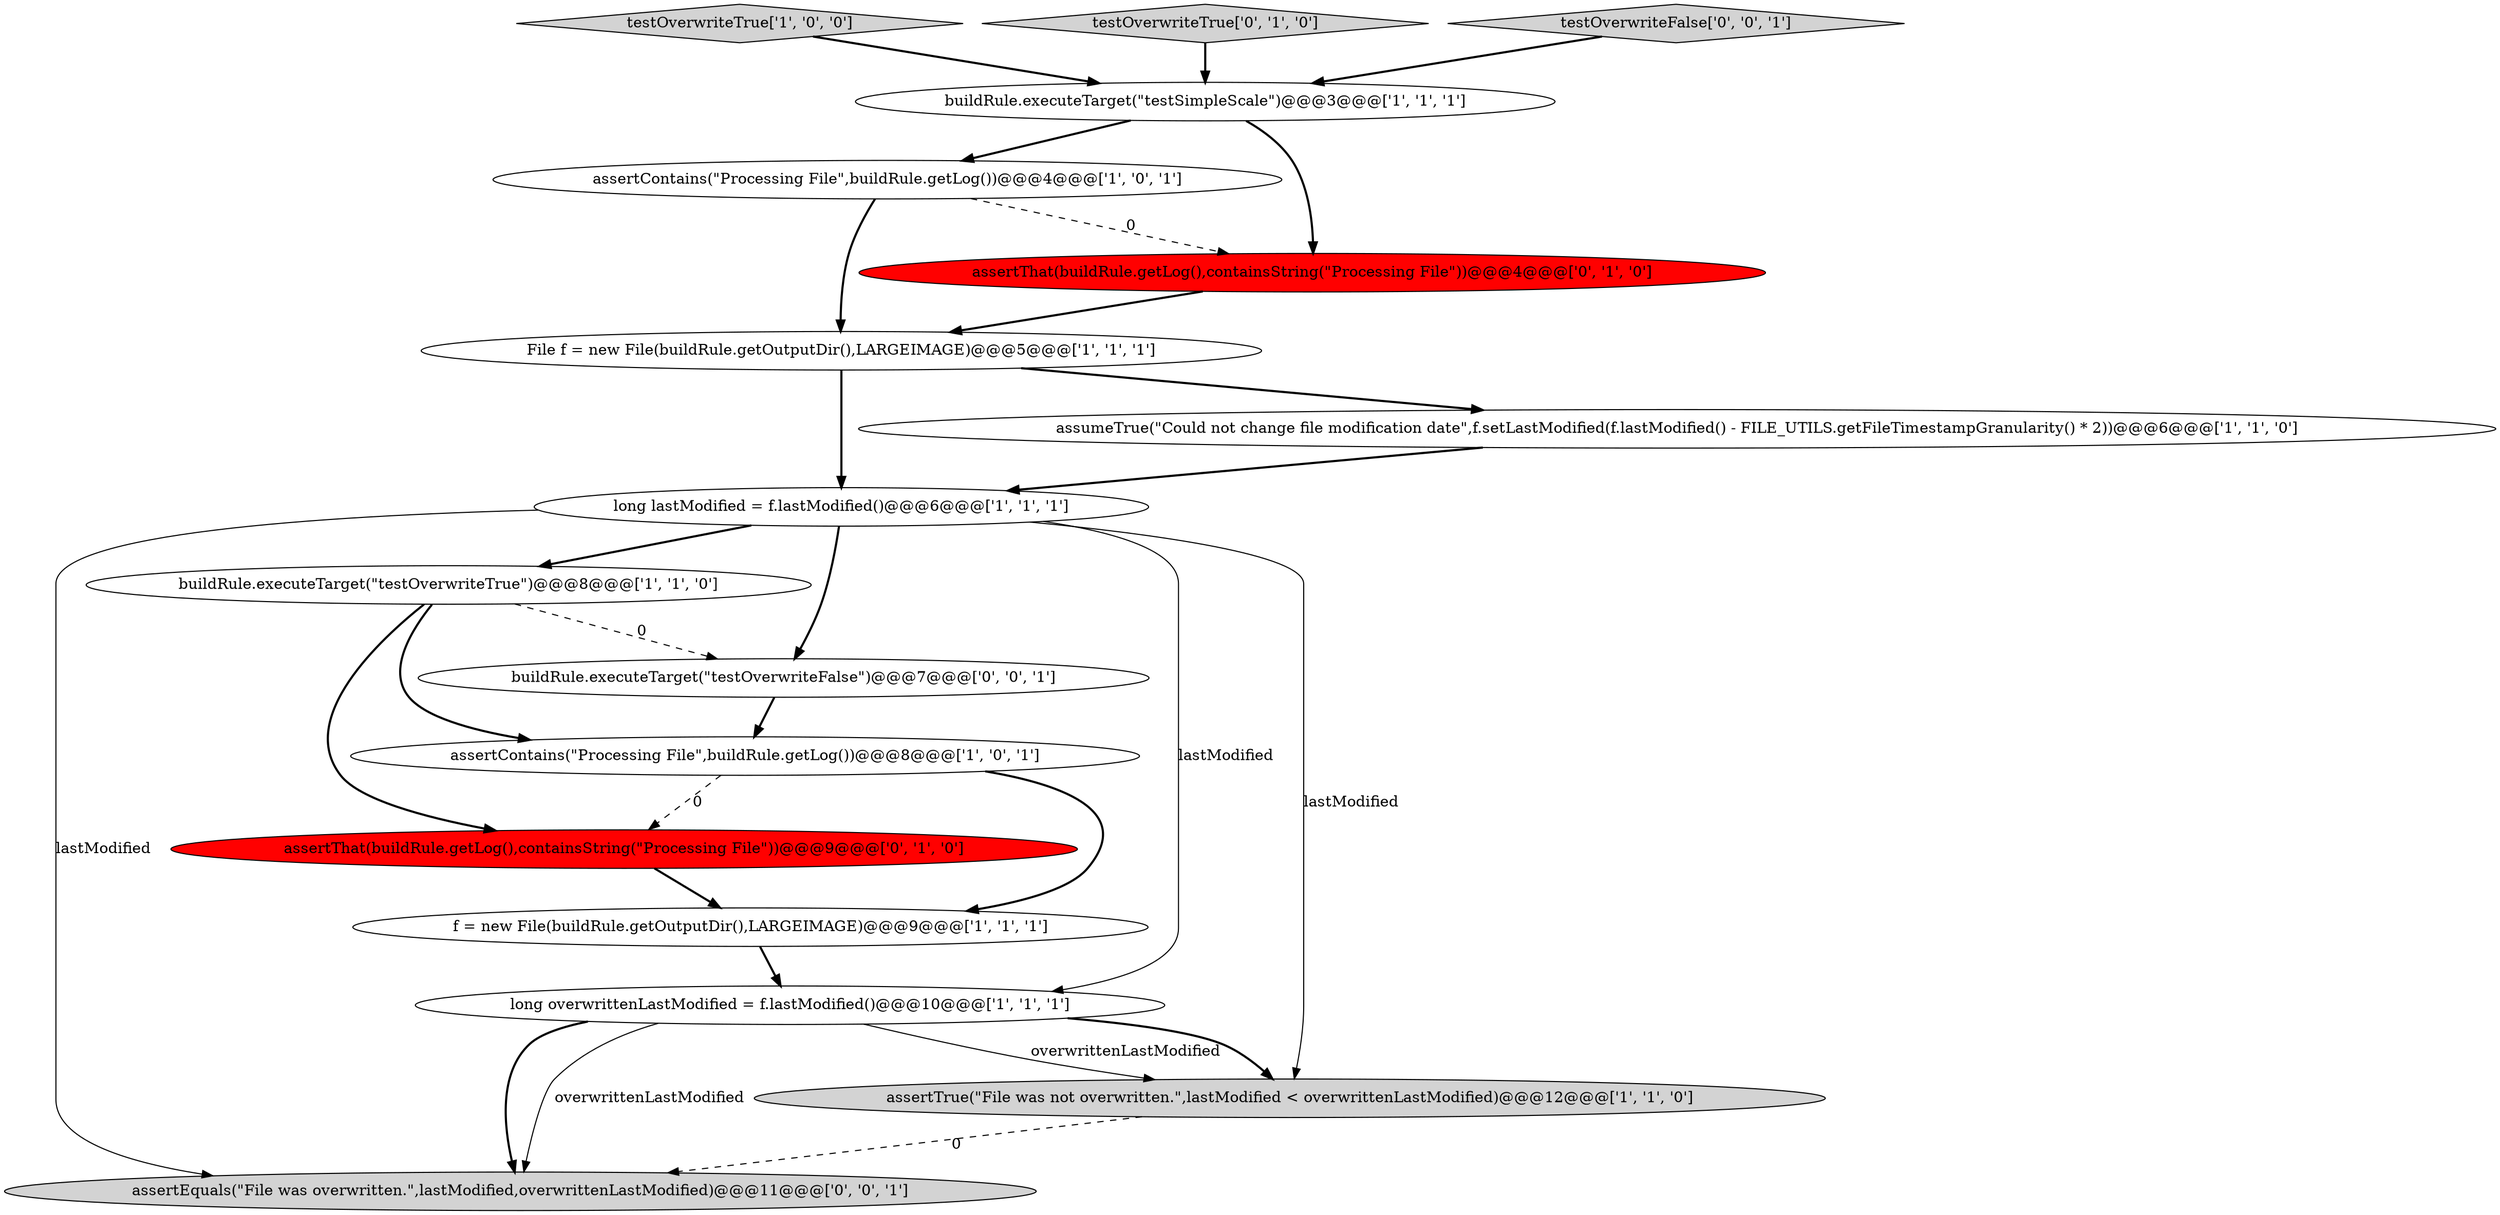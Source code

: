 digraph {
9 [style = filled, label = "assertContains(\"Processing File\",buildRule.getLog())@@@4@@@['1', '0', '1']", fillcolor = white, shape = ellipse image = "AAA0AAABBB1BBB"];
1 [style = filled, label = "long lastModified = f.lastModified()@@@6@@@['1', '1', '1']", fillcolor = white, shape = ellipse image = "AAA0AAABBB1BBB"];
4 [style = filled, label = "assertTrue(\"File was not overwritten.\",lastModified < overwrittenLastModified)@@@12@@@['1', '1', '0']", fillcolor = lightgray, shape = ellipse image = "AAA0AAABBB1BBB"];
5 [style = filled, label = "testOverwriteTrue['1', '0', '0']", fillcolor = lightgray, shape = diamond image = "AAA0AAABBB1BBB"];
2 [style = filled, label = "assumeTrue(\"Could not change file modification date\",f.setLastModified(f.lastModified() - FILE_UTILS.getFileTimestampGranularity() * 2))@@@6@@@['1', '1', '0']", fillcolor = white, shape = ellipse image = "AAA0AAABBB1BBB"];
10 [style = filled, label = "assertContains(\"Processing File\",buildRule.getLog())@@@8@@@['1', '0', '1']", fillcolor = white, shape = ellipse image = "AAA0AAABBB1BBB"];
12 [style = filled, label = "assertThat(buildRule.getLog(),containsString(\"Processing File\"))@@@9@@@['0', '1', '0']", fillcolor = red, shape = ellipse image = "AAA1AAABBB2BBB"];
11 [style = filled, label = "testOverwriteTrue['0', '1', '0']", fillcolor = lightgray, shape = diamond image = "AAA0AAABBB2BBB"];
8 [style = filled, label = "long overwrittenLastModified = f.lastModified()@@@10@@@['1', '1', '1']", fillcolor = white, shape = ellipse image = "AAA0AAABBB1BBB"];
14 [style = filled, label = "assertEquals(\"File was overwritten.\",lastModified,overwrittenLastModified)@@@11@@@['0', '0', '1']", fillcolor = lightgray, shape = ellipse image = "AAA0AAABBB3BBB"];
15 [style = filled, label = "buildRule.executeTarget(\"testOverwriteFalse\")@@@7@@@['0', '0', '1']", fillcolor = white, shape = ellipse image = "AAA0AAABBB3BBB"];
7 [style = filled, label = "buildRule.executeTarget(\"testSimpleScale\")@@@3@@@['1', '1', '1']", fillcolor = white, shape = ellipse image = "AAA0AAABBB1BBB"];
0 [style = filled, label = "File f = new File(buildRule.getOutputDir(),LARGEIMAGE)@@@5@@@['1', '1', '1']", fillcolor = white, shape = ellipse image = "AAA0AAABBB1BBB"];
16 [style = filled, label = "testOverwriteFalse['0', '0', '1']", fillcolor = lightgray, shape = diamond image = "AAA0AAABBB3BBB"];
3 [style = filled, label = "buildRule.executeTarget(\"testOverwriteTrue\")@@@8@@@['1', '1', '0']", fillcolor = white, shape = ellipse image = "AAA0AAABBB1BBB"];
13 [style = filled, label = "assertThat(buildRule.getLog(),containsString(\"Processing File\"))@@@4@@@['0', '1', '0']", fillcolor = red, shape = ellipse image = "AAA1AAABBB2BBB"];
6 [style = filled, label = "f = new File(buildRule.getOutputDir(),LARGEIMAGE)@@@9@@@['1', '1', '1']", fillcolor = white, shape = ellipse image = "AAA0AAABBB1BBB"];
7->13 [style = bold, label=""];
15->10 [style = bold, label=""];
9->0 [style = bold, label=""];
2->1 [style = bold, label=""];
1->15 [style = bold, label=""];
0->2 [style = bold, label=""];
10->12 [style = dashed, label="0"];
16->7 [style = bold, label=""];
1->3 [style = bold, label=""];
8->14 [style = bold, label=""];
1->8 [style = solid, label="lastModified"];
3->12 [style = bold, label=""];
12->6 [style = bold, label=""];
10->6 [style = bold, label=""];
7->9 [style = bold, label=""];
3->10 [style = bold, label=""];
1->4 [style = solid, label="lastModified"];
0->1 [style = bold, label=""];
8->14 [style = solid, label="overwrittenLastModified"];
6->8 [style = bold, label=""];
8->4 [style = solid, label="overwrittenLastModified"];
9->13 [style = dashed, label="0"];
3->15 [style = dashed, label="0"];
5->7 [style = bold, label=""];
4->14 [style = dashed, label="0"];
8->4 [style = bold, label=""];
1->14 [style = solid, label="lastModified"];
11->7 [style = bold, label=""];
13->0 [style = bold, label=""];
}
